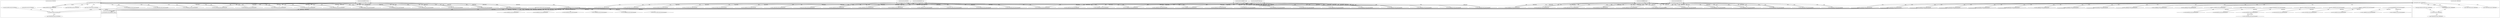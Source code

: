 digraph G {
	"1_fwatchdog#ServerID_6df85d7674-f2xxt"->"10.1.80.1:40272#ServerID_OuterContainerID"[ label="RESPONSE" ];
	"10.1.80.1:40270#ServerID_OuterContainerID"->"1_fwatchdog#ServerID_6df85d7674-f2xxt"[ label="GET" ];
	"1_fwatchdog#ServerID_6df85d7674-f2xxt"->"10.1.80.1:40270#ServerID_OuterContainerID"[ label="RESPONSE" ];
	"10.1.80.1:35270#ServerID_OuterContainerID"->"1_fwatchdog#ServerID_c8cd456c8f13"[ label="read" ];
	"10.1.80.1:42610#ServerID_OuterContainerID"->"1_fwatchdog#ServerID_8665dd9487-zwjjv"[ label="GET" ];
	"10.1.80.1:42612#ServerID_OuterContainerID"->"1_fwatchdog#ServerID_8665dd9487-zwjjv"[ label="GET" ];
	"1_fwatchdog#ServerID_8665dd9487-zwjjv"->"10.1.80.1:42612#ServerID_OuterContainerID"[ label="RESPONSE" ];
	"10.1.80.1:40272#ServerID_OuterContainerID"->"1_fwatchdog#ServerID_6df85d7674-f2xxt"[ label="GET" ];
	"1_fwatchdog#ServerID_8665dd9487-zwjjv"->"10.1.80.1:42610#ServerID_OuterContainerID"[ label="RESPONSE" ];
	"10.1.80.1:35338#ServerID_OuterContainerID"->"1_fwatchdog#ServerID_76c96688d7-4wrfp"[ label="GET" ];
	"1_fwatchdog#ServerID_76c96688d7-4wrfp"->"10.1.80.1:35338#ServerID_OuterContainerID"[ label="RESPONSE" ];
	"10.1.80.1:35336#ServerID_OuterContainerID"->"1_fwatchdog#ServerID_76c96688d7-4wrfp"[ label="GET" ];
	"1_fwatchdog#ServerID_76c96688d7-4wrfp"->"10.1.80.1:35336#ServerID_OuterContainerID"[ label="RESPONSE" ];
	"10.1.80.1:35305#ServerID_OuterContainerID"->"1_fwatchdog#ServerID_68977fd5c9-qtcgc"[ label="GET" ];
	"1_fwatchdog#ServerID_68977fd5c9-qtcgc"->"10.1.80.1:35305#ServerID_OuterContainerID"[ label="RESPONSE" ];
	"1_fwatchdog#ServerID_c8cd456c8f13"->"10.1.80.1:35270#ServerID_OuterContainerID"[ label="write" ];
	"10.1.80.1:35304#ServerID_OuterContainerID"->"1_fwatchdog#ServerID_68977fd5c9-qtcgc"[ label="GET" ];
	"1_fwatchdog#ServerID_68977fd5c9-qtcgc"->"10.1.80.1:35304#ServerID_OuterContainerID"[ label="RESPONSE" ];
	"10.1.80.1:48252#ServerID_OuterContainerID"->"1_fwatchdog#ServerID_5fff9df6cf-4xmj9"[ label="GET" ];
	"10.1.80.1:35272#ServerID_OuterContainerID"->"1_fwatchdog#ServerID_c8cd456c8f13"[ label="read" ];
	"1_fwatchdog#ServerID_5fff9df6cf-4xmj9"->"10.1.80.1:48252#ServerID_OuterContainerID"[ label="RESPONSE" ];
	"10.1.80.1:48250#ServerID_OuterContainerID"->"1_fwatchdog#ServerID_5fff9df6cf-4xmj9"[ label="GET" ];
	"1_fwatchdog#ServerID_5fff9df6cf-4xmj9"->"10.1.80.1:48250#ServerID_OuterContainerID"[ label="RESPONSE" ];
	"10.1.80.1:45122#ServerID_OuterContainerID"->"1_fwatchdog#ServerID_5f846fd567-g8dn6"[ label="GET" ];
	"1_fwatchdog#ServerID_c8cd456c8f13"->"10.1.80.1:35272#ServerID_OuterContainerID"[ label="write" ];
	"1_fwatchdog#ServerID_5f846fd567-g8dn6"->"10.1.80.1:45122#ServerID_OuterContainerID"[ label="RESPONSE" ];
	"10.1.80.1:45120#ServerID_OuterContainerID"->"1_fwatchdog#ServerID_5f846fd567-g8dn6"[ label="GET" ];
	"10.1.80.1:40306#ServerID_OuterContainerID"->"1_fwatchdog#ServerID_6df85d7674-f2xxt"[ label="GET" ];
	"1_fwatchdog#ServerID_5f846fd567-g8dn6"->"10.1.80.1:45120#ServerID_OuterContainerID"[ label="RESPONSE" ];
	"1_fwatchdog#ServerID_6df85d7674-f2xxt"->"10.1.80.1:40306#ServerID_OuterContainerID"[ label="RESPONSE" ];
	"10.1.80.1:40308#ServerID_OuterContainerID"->"1_fwatchdog#ServerID_6df85d7674-f2xxt"[ label="GET" ];
	"1_fwatchdog#ServerID_6df85d7674-f2xxt"->"10.1.80.1:40308#ServerID_OuterContainerID"[ label="RESPONSE" ];
	"10.1.80.1:48214#ServerID_OuterContainerID"->"1_fwatchdog#ServerID_5bd30c3565a4"[ label="read" ];
	"10.1.80.1:42648#ServerID_OuterContainerID"->"1_fwatchdog#ServerID_8665dd9487-zwjjv"[ label="GET" ];
	"1_fwatchdog#ServerID_8665dd9487-zwjjv"->"10.1.80.1:42648#ServerID_OuterContainerID"[ label="RESPONSE" ];
	"10.1.80.1:42649#ServerID_OuterContainerID"->"1_fwatchdog#ServerID_8665dd9487-zwjjv"[ label="GET" ];
	"1_fwatchdog#ServerID_8665dd9487-zwjjv"->"10.1.80.1:42649#ServerID_OuterContainerID"[ label="RESPONSE" ];
	"10.1.80.1:48216#ServerID_OuterContainerID"->"1_fwatchdog#ServerID_5bd30c3565a4"[ label="read" ];
	"1_fwatchdog#ServerID_5bd30c3565a4"->"10.1.80.1:48216#ServerID_OuterContainerID"[ label="write" ];
	"1_fwatchdog#ServerID_5bd30c3565a4"->"10.1.80.1:48214#ServerID_OuterContainerID"[ label="write" ];
	"10.1.80.1:35381#ServerID_OuterContainerID"->"1_fwatchdog#ServerID_76c96688d7-4wrfp"[ label="GET" ];
	"10.1.80.1:35380#ServerID_OuterContainerID"->"1_fwatchdog#ServerID_76c96688d7-4wrfp"[ label="GET" ];
	"1_fwatchdog#ServerID_76c96688d7-4wrfp"->"10.1.80.1:35381#ServerID_OuterContainerID"[ label="RESPONSE" ];
	"1_fwatchdog#ServerID_76c96688d7-4wrfp"->"10.1.80.1:35380#ServerID_OuterContainerID"[ label="RESPONSE" ];
	"10.1.80.1:35352#ServerID_OuterContainerID"->"1_fwatchdog#ServerID_68977fd5c9-qtcgc"[ label="GET" ];
	"10.1.80.1:35354#ServerID_OuterContainerID"->"1_fwatchdog#ServerID_68977fd5c9-qtcgc"[ label="GET" ];
	"1_fwatchdog#ServerID_68977fd5c9-qtcgc"->"10.1.80.1:35354#ServerID_OuterContainerID"[ label="RESPONSE" ];
	"1_fwatchdog#ServerID_68977fd5c9-qtcgc"->"10.1.80.1:35352#ServerID_OuterContainerID"[ label="RESPONSE" ];
	"10.1.80.93:57898#ServerID_OuterContainerID"->"1_fwatchdog#ServerID_6df85d7674-f2xxt"[ label="POST" ];
	"1_fwatchdog#ServerID_6df85d7674-f2xxt"->"gateway:8080#ServerID_OuterContainerID"[ label="POST" ];
	"1_fwatchdog#ServerID_6df85d7674-f2xxt"->"10.1.80.93:8080#ServerID_OuterContainerID"[ label="POST" ];
	"10.1.80.93:49910#ServerID_OuterContainerID"->"1_fwatchdog#ServerID_5f846fd567-g8dn6"[ label="POST" ];
	"1_fwatchdog#ServerID_5f846fd567-g8dn6"->"10.1.80.93:49910#ServerID_OuterContainerID"[ label="RESPONSE" ];
	"10.1.80.93:8080#ServerID_OuterContainerID"->"1_fwatchdog#ServerID_6df85d7674-f2xxt"[ label="RESPONSE" ];
	"gateway:8080#ServerID_OuterContainerID"->"1_fwatchdog#ServerID_6df85d7674-f2xxt"[ label="RESPONSE" ];
	"1_fwatchdog#ServerID_6df85d7674-f2xxt"->"10.1.80.93:57898#ServerID_OuterContainerID"[ label="RESPONSE" ];
	"10.1.80.1:48316#ServerID_OuterContainerID"->"1_fwatchdog#ServerID_5fff9df6cf-4xmj9"[ label="GET" ];
	"10.1.80.1:48317#ServerID_OuterContainerID"->"1_fwatchdog#ServerID_5fff9df6cf-4xmj9"[ label="GET" ];
	"1_fwatchdog#ServerID_5fff9df6cf-4xmj9"->"10.1.80.1:48316#ServerID_OuterContainerID"[ label="RESPONSE" ];
	"10.1.80.1:45084#ServerID_OuterContainerID"->"1_fwatchdog#ServerID_7cf8268e6ab5"[ label="read" ];
	"10.1.80.1:45086#ServerID_OuterContainerID"->"1_fwatchdog#ServerID_7cf8268e6ab5"[ label="read" ];
	"1_fwatchdog#ServerID_7cf8268e6ab5"->"10.1.80.1:45086#ServerID_OuterContainerID"[ label="write" ];
	"1_fwatchdog#ServerID_5fff9df6cf-4xmj9"->"10.1.80.1:48317#ServerID_OuterContainerID"[ label="RESPONSE" ];
	"10.1.80.1:45188#ServerID_OuterContainerID"->"1_fwatchdog#ServerID_5f846fd567-g8dn6"[ label="GET" ];
	"1_fwatchdog#ServerID_5f846fd567-g8dn6"->"10.1.80.1:45188#ServerID_OuterContainerID"[ label="RESPONSE" ];
	"10.1.80.1:45186#ServerID_OuterContainerID"->"1_fwatchdog#ServerID_5f846fd567-g8dn6"[ label="GET" ];
	"1_fwatchdog#ServerID_7cf8268e6ab5"->"10.1.80.1:45084#ServerID_OuterContainerID"[ label="write" ];
	"1_fwatchdog#ServerID_5f846fd567-g8dn6"->"10.1.80.1:45186#ServerID_OuterContainerID"[ label="RESPONSE" ];
	"10.1.80.1:40374#ServerID_OuterContainerID"->"1_fwatchdog#ServerID_6df85d7674-f2xxt"[ label="GET" ];
	"10.1.80.1:40372#ServerID_OuterContainerID"->"1_fwatchdog#ServerID_6df85d7674-f2xxt"[ label="GET" ];
	"1_fwatchdog#ServerID_6df85d7674-f2xxt"->"10.1.80.1:40374#ServerID_OuterContainerID"[ label="RESPONSE" ];
	"10.1.80.1:40272#ServerID_OuterContainerID"->"1_fwatchdog#ServerID_2347d2f455dd"[ label="read" ];
	"1_fwatchdog#ServerID_6df85d7674-f2xxt"->"10.1.80.1:40372#ServerID_OuterContainerID"[ label="RESPONSE" ];
	"10.1.80.1:42712#ServerID_OuterContainerID"->"1_fwatchdog#ServerID_8665dd9487-zwjjv"[ label="GET" ];
	"10.1.80.1:42710#ServerID_OuterContainerID"->"1_fwatchdog#ServerID_8665dd9487-zwjjv"[ label="GET" ];
	"10.1.80.1:40270#ServerID_OuterContainerID"->"1_fwatchdog#ServerID_2347d2f455dd"[ label="read" ];
	"1_fwatchdog#ServerID_8665dd9487-zwjjv"->"10.1.80.1:42712#ServerID_OuterContainerID"[ label="RESPONSE" ];
	"1_fwatchdog#ServerID_8665dd9487-zwjjv"->"10.1.80.1:42710#ServerID_OuterContainerID"[ label="RESPONSE" ];
	"10.1.80.1:35437#ServerID_OuterContainerID"->"1_fwatchdog#ServerID_76c96688d7-4wrfp"[ label="GET" ];
	"1_fwatchdog#ServerID_76c96688d7-4wrfp"->"10.1.80.1:35437#ServerID_OuterContainerID"[ label="RESPONSE" ];
	"10.1.80.1:35436#ServerID_OuterContainerID"->"1_fwatchdog#ServerID_76c96688d7-4wrfp"[ label="GET" ];
	"1_fwatchdog#ServerID_2347d2f455dd"->"10.1.80.1:40270#ServerID_OuterContainerID"[ label="write" ];
	"1_fwatchdog#ServerID_76c96688d7-4wrfp"->"10.1.80.1:35436#ServerID_OuterContainerID"[ label="RESPONSE" ];
	"10.1.80.1:35404#ServerID_OuterContainerID"->"1_fwatchdog#ServerID_68977fd5c9-qtcgc"[ label="GET" ];
	"1_fwatchdog#ServerID_68977fd5c9-qtcgc"->"10.1.80.1:35404#ServerID_OuterContainerID"[ label="RESPONSE" ];
	"10.1.80.1:35406#ServerID_OuterContainerID"->"1_fwatchdog#ServerID_68977fd5c9-qtcgc"[ label="GET" ];
	"1_fwatchdog#ServerID_68977fd5c9-qtcgc"->"10.1.80.1:35406#ServerID_OuterContainerID"[ label="RESPONSE" ];
	"10.1.80.1:48348#ServerID_OuterContainerID"->"1_fwatchdog#ServerID_5fff9df6cf-4xmj9"[ label="GET" ];
	"1_fwatchdog#ServerID_5fff9df6cf-4xmj9"->"10.1.80.1:48348#ServerID_OuterContainerID"[ label="RESPONSE" ];
	"10.1.80.1:48346#ServerID_OuterContainerID"->"1_fwatchdog#ServerID_5fff9df6cf-4xmj9"[ label="GET" ];
	"1_fwatchdog#ServerID_2347d2f455dd"->"10.1.80.1:40272#ServerID_OuterContainerID"[ label="write" ];
	"1_fwatchdog#ServerID_5fff9df6cf-4xmj9"->"10.1.80.1:48346#ServerID_OuterContainerID"[ label="RESPONSE" ];
	"10.1.80.1:45216#ServerID_OuterContainerID"->"1_fwatchdog#ServerID_5f846fd567-g8dn6"[ label="GET" ];
	"1_fwatchdog#ServerID_5f846fd567-g8dn6"->"10.1.80.1:45216#ServerID_OuterContainerID"[ label="RESPONSE" ];
	"10.1.80.1:45218#ServerID_OuterContainerID"->"1_fwatchdog#ServerID_5f846fd567-g8dn6"[ label="GET" ];
	"1_fwatchdog#ServerID_5f846fd567-g8dn6"->"10.1.80.1:45218#ServerID_OuterContainerID"[ label="RESPONSE" ];
	"10.1.80.1:35304#ServerID_OuterContainerID"->"1_fwatchdog#ServerID_c8cd456c8f13"[ label="read" ];
	"10.1.80.1:40402#ServerID_OuterContainerID"->"1_fwatchdog#ServerID_6df85d7674-f2xxt"[ label="GET" ];
	"10.1.80.1:40403#ServerID_OuterContainerID"->"1_fwatchdog#ServerID_6df85d7674-f2xxt"[ label="GET" ];
	"10.1.80.1:35305#ServerID_OuterContainerID"->"1_fwatchdog#ServerID_c8cd456c8f13"[ label="read" ];
	"1_fwatchdog#ServerID_6df85d7674-f2xxt"->"10.1.80.1:40402#ServerID_OuterContainerID"[ label="RESPONSE" ];
	"1_fwatchdog#ServerID_c8cd456c8f13"->"10.1.80.1:35305#ServerID_OuterContainerID"[ label="write" ];
	"1_fwatchdog#ServerID_6df85d7674-f2xxt"->"10.1.80.1:40403#ServerID_OuterContainerID"[ label="RESPONSE" ];
	"10.1.80.1:42742#ServerID_OuterContainerID"->"1_fwatchdog#ServerID_8665dd9487-zwjjv"[ label="GET" ];
	"10.1.80.1:42740#ServerID_OuterContainerID"->"1_fwatchdog#ServerID_8665dd9487-zwjjv"[ label="GET" ];
	"1_fwatchdog#ServerID_8665dd9487-zwjjv"->"10.1.80.1:42740#ServerID_OuterContainerID"[ label="RESPONSE" ];
	"1_fwatchdog#ServerID_8665dd9487-zwjjv"->"10.1.80.1:42742#ServerID_OuterContainerID"[ label="RESPONSE" ];
	"10.1.80.1:35466#ServerID_OuterContainerID"->"1_fwatchdog#ServerID_76c96688d7-4wrfp"[ label="GET" ];
	"1_fwatchdog#ServerID_76c96688d7-4wrfp"->"10.1.80.1:35466#ServerID_OuterContainerID"[ label="RESPONSE" ];
	"1_fwatchdog#ServerID_c8cd456c8f13"->"10.1.80.1:35304#ServerID_OuterContainerID"[ label="write" ];
	"10.1.80.1:35467#ServerID_OuterContainerID"->"1_fwatchdog#ServerID_76c96688d7-4wrfp"[ label="GET" ];
	"1_fwatchdog#ServerID_76c96688d7-4wrfp"->"10.1.80.1:35467#ServerID_OuterContainerID"[ label="RESPONSE" ];
	"10.1.80.1:35434#ServerID_OuterContainerID"->"1_fwatchdog#ServerID_68977fd5c9-qtcgc"[ label="GET" ];
	"1_fwatchdog#ServerID_68977fd5c9-qtcgc"->"10.1.80.1:35434#ServerID_OuterContainerID"[ label="RESPONSE" ];
	"10.1.80.1:48252#ServerID_OuterContainerID"->"1_fwatchdog#ServerID_5bd30c3565a4"[ label="read" ];
	"10.1.80.1:35436#ServerID_OuterContainerID"->"1_fwatchdog#ServerID_68977fd5c9-qtcgc"[ label="GET" ];
	"1_fwatchdog#ServerID_68977fd5c9-qtcgc"->"10.1.80.1:35436#ServerID_OuterContainerID"[ label="RESPONSE" ];
	"1_fwatchdog#ServerID_5bd30c3565a4"->"10.1.80.1:48252#ServerID_OuterContainerID"[ label="write" ];
	"10.1.80.1:48250#ServerID_OuterContainerID"->"1_fwatchdog#ServerID_5bd30c3565a4"[ label="read" ];
	"10.1.80.1:48382#ServerID_OuterContainerID"->"1_fwatchdog#ServerID_5fff9df6cf-4xmj9"[ label="GET" ];
	"1_fwatchdog#ServerID_5fff9df6cf-4xmj9"->"10.1.80.1:48382#ServerID_OuterContainerID"[ label="RESPONSE" ];
	"10.1.80.1:48380#ServerID_OuterContainerID"->"1_fwatchdog#ServerID_5fff9df6cf-4xmj9"[ label="GET" ];
	"1_fwatchdog#ServerID_5fff9df6cf-4xmj9"->"10.1.80.1:48380#ServerID_OuterContainerID"[ label="RESPONSE" ];
	"10.1.80.1:45252#ServerID_OuterContainerID"->"1_fwatchdog#ServerID_5f846fd567-g8dn6"[ label="GET" ];
	"1_fwatchdog#ServerID_5bd30c3565a4"->"10.1.80.1:48250#ServerID_OuterContainerID"[ label="write" ];
	"1_fwatchdog#ServerID_5f846fd567-g8dn6"->"10.1.80.1:45252#ServerID_OuterContainerID"[ label="RESPONSE" ];
	"10.1.80.1:45250#ServerID_OuterContainerID"->"1_fwatchdog#ServerID_5f846fd567-g8dn6"[ label="GET" ];
	"1_fwatchdog#ServerID_5f846fd567-g8dn6"->"10.1.80.1:45250#ServerID_OuterContainerID"[ label="RESPONSE" ];
	"10.1.80.1:45120#ServerID_OuterContainerID"->"1_fwatchdog#ServerID_7cf8268e6ab5"[ label="read" ];
	"10.1.80.1:40438#ServerID_OuterContainerID"->"1_fwatchdog#ServerID_6df85d7674-f2xxt"[ label="GET" ];
	"10.1.80.1:45122#ServerID_OuterContainerID"->"1_fwatchdog#ServerID_7cf8268e6ab5"[ label="read" ];
	"1_fwatchdog#ServerID_6df85d7674-f2xxt"->"10.1.80.1:40438#ServerID_OuterContainerID"[ label="RESPONSE" ];
	"10.1.80.1:40436#ServerID_OuterContainerID"->"1_fwatchdog#ServerID_6df85d7674-f2xxt"[ label="GET" ];
	"1_fwatchdog#ServerID_7cf8268e6ab5"->"10.1.80.1:45122#ServerID_OuterContainerID"[ label="write" ];
	"1_fwatchdog#ServerID_7cf8268e6ab5"->"10.1.80.1:45120#ServerID_OuterContainerID"[ label="write" ];
	"10.1.80.1:40306#ServerID_OuterContainerID"->"1_fwatchdog#ServerID_2347d2f455dd"[ label="read" ];
	"1_fwatchdog#ServerID_2347d2f455dd"->"10.1.80.1:40306#ServerID_OuterContainerID"[ label="write" ];
	"10.1.80.1:40308#ServerID_OuterContainerID"->"1_fwatchdog#ServerID_2347d2f455dd"[ label="read" ];
	"1_fwatchdog#ServerID_2347d2f455dd"->"10.1.80.1:40308#ServerID_OuterContainerID"[ label="write" ];
	"10.1.80.1:35352#ServerID_OuterContainerID"->"1_fwatchdog#ServerID_c8cd456c8f13"[ label="read" ];
	"10.1.80.1:35354#ServerID_OuterContainerID"->"1_fwatchdog#ServerID_c8cd456c8f13"[ label="read" ];
	"1_fwatchdog#ServerID_c8cd456c8f13"->"10.1.80.1:35354#ServerID_OuterContainerID"[ label="write" ];
	"1_fwatchdog#ServerID_c8cd456c8f13"->"10.1.80.1:35352#ServerID_OuterContainerID"[ label="write" ];
	"10.1.80.93:57898#ServerID_OuterContainerID"->"1_fwatchdog#ServerID_2347d2f455dd"[ label="read" ];
	"1_fwatchdog#ServerID_2347d2f455dd"->"localhost:3000#ServerID_2347d2f455dd"[ label="connect" ];
	"1_fwatchdog#ServerID_2347d2f455dd"->"pipe:[7844706]#ServerID_2347d2f455dd"[ label="write" ];
	"1_fwatchdog#ServerID_6df85d7674-f2xxt"->"10.1.80.1:40436#ServerID_OuterContainerID"[ label="RESPONSE" ];
	"10.1.80.1:42774#ServerID_OuterContainerID"->"1_fwatchdog#ServerID_8665dd9487-zwjjv"[ label="GET" ];
	"1_fwatchdog#ServerID_8665dd9487-zwjjv"->"10.1.80.1:42774#ServerID_OuterContainerID"[ label="RESPONSE" ];
	"10.1.80.1:42776#ServerID_OuterContainerID"->"1_fwatchdog#ServerID_8665dd9487-zwjjv"[ label="GET" ];
	"1_fwatchdog#ServerID_8665dd9487-zwjjv"->"10.1.80.1:42776#ServerID_OuterContainerID"[ label="RESPONSE" ];
	"10.1.80.1:35500#ServerID_OuterContainerID"->"1_fwatchdog#ServerID_76c96688d7-4wrfp"[ label="GET" ];
	"1_fwatchdog#ServerID_76c96688d7-4wrfp"->"10.1.80.1:35500#ServerID_OuterContainerID"[ label="RESPONSE" ];
	"10.1.80.1:35502#ServerID_OuterContainerID"->"1_fwatchdog#ServerID_76c96688d7-4wrfp"[ label="GET" ];
	"1_fwatchdog#ServerID_76c96688d7-4wrfp"->"10.1.80.1:35502#ServerID_OuterContainerID"[ label="RESPONSE" ];
	"10.1.80.1:35469#ServerID_OuterContainerID"->"1_fwatchdog#ServerID_68977fd5c9-qtcgc"[ label="GET" ];
	"1_fwatchdog#ServerID_68977fd5c9-qtcgc"->"10.1.80.1:35469#ServerID_OuterContainerID"[ label="RESPONSE" ];
	"10.1.80.1:35468#ServerID_OuterContainerID"->"1_fwatchdog#ServerID_68977fd5c9-qtcgc"[ label="GET" ];
	"1_fwatchdog#ServerID_68977fd5c9-qtcgc"->"10.1.80.1:35468#ServerID_OuterContainerID"[ label="RESPONSE" ];
	"10.1.80.1:48412#ServerID_OuterContainerID"->"1_fwatchdog#ServerID_5fff9df6cf-4xmj9"[ label="GET" ];
	"1_fwatchdog#ServerID_5fff9df6cf-4xmj9"->"10.1.80.1:48412#ServerID_OuterContainerID"[ label="RESPONSE" ];
	"10.1.80.1:48413#ServerID_OuterContainerID"->"1_fwatchdog#ServerID_5fff9df6cf-4xmj9"[ label="GET" ];
	"1_fwatchdog#ServerID_5fff9df6cf-4xmj9"->"10.1.80.1:48413#ServerID_OuterContainerID"[ label="RESPONSE" ];
	"10.1.80.1:45284#ServerID_OuterContainerID"->"1_fwatchdog#ServerID_5f846fd567-g8dn6"[ label="GET" ];
	"localhost:3000#ServerID_2347d2f455dd"->"1_fwatchdog#ServerID_2347d2f455dd"[ label="read" ];
	"1_fwatchdog#ServerID_2347d2f455dd"->"localhost:3000#ServerID_2347d2f455dd"[ label="write" ];
	"localhost:3000#ServerID_2347d2f455dd"->"13_node#ServerID_2347d2f455dd"[ label="read" ];
	"13_node#ServerID_2347d2f455dd"->"pipe:[7845926]#ServerID_2347d2f455dd"[ label="write" ];
	"/etc/hosts#ServerID_2347d2f455dd"->"13_node#ServerID_2347d2f455dd"[ label="read" ];
	"/etc/resolv.conf#ServerID_2347d2f455dd"->"13_node#ServerID_2347d2f455dd"[ label="read" ];
	"13_node#ServerID_2347d2f455dd"->"10.152.183.10:53#ServerID_OuterContainerID"[ label="sendto" ];
	"10.152.183.10:53#ServerID_OuterContainerID"->"13_node#ServerID_2347d2f455dd"[ label="recvfrom" ];
	"1_fwatchdog#ServerID_7cf8268e6ab5"->"localhost:3000#ServerID_7cf8268e6ab5"[ label="connect" ];
	"13_node#ServerID_2347d2f455dd"->"gateway:8080#ServerID_OuterContainerID"[ label="connect" ];
	"localhost:3000#ServerID_7cf8268e6ab5"->"1_fwatchdog#ServerID_7cf8268e6ab5"[ label="read" ];
	"1_fwatchdog#ServerID_7cf8268e6ab5"->"pipe:[7845975]#ServerID_7cf8268e6ab5"[ label="write" ];
	"1_fwatchdog#ServerID_7cf8268e6ab5"->"localhost:3000#ServerID_7cf8268e6ab5"[ label="write" ];
	"10.1.80.93:49910#ServerID_OuterContainerID"->"1_fwatchdog#ServerID_7cf8268e6ab5"[ label="read" ];
	"localhost:3000#ServerID_7cf8268e6ab5"->"13_node#ServerID_7cf8268e6ab5"[ label="read" ];
	"13_node#ServerID_7cf8268e6ab5"->"pipe:[7845600]#ServerID_7cf8268e6ab5"[ label="write" ];
	"/home/app/credentials.txt#ServerID_7cf8268e6ab5"->"13_node#ServerID_7cf8268e6ab5"[ label="read" ];
	"1_fwatchdog#ServerID_7cf8268e6ab5"->"pipe:[7845976]#ServerID_7cf8268e6ab5"[ label="write" ];
	"1_fwatchdog#ServerID_7cf8268e6ab5"->"10.1.80.93:49910#ServerID_OuterContainerID"[ label="write" ];
	"1_fwatchdog#ServerID_2347d2f455dd"->"pipe:[7844707]#ServerID_2347d2f455dd"[ label="write" ];
	"1_fwatchdog#ServerID_2347d2f455dd"->"10.1.80.93:57898#ServerID_OuterContainerID"[ label="write" ];
	"10.1.80.1:48316#ServerID_OuterContainerID"->"1_fwatchdog#ServerID_5bd30c3565a4"[ label="read" ];
	"10.1.80.1:48317#ServerID_OuterContainerID"->"1_fwatchdog#ServerID_5bd30c3565a4"[ label="read" ];
	"1_fwatchdog#ServerID_5bd30c3565a4"->"10.1.80.1:48316#ServerID_OuterContainerID"[ label="write" ];
	"1_fwatchdog#ServerID_5bd30c3565a4"->"10.1.80.1:48317#ServerID_OuterContainerID"[ label="write" ];
	"10.1.80.1:45186#ServerID_OuterContainerID"->"1_fwatchdog#ServerID_7cf8268e6ab5"[ label="read" ];
	"1_fwatchdog#ServerID_7cf8268e6ab5"->"10.1.80.1:45188#ServerID_OuterContainerID"[ label="write" ];
	"10.1.80.1:45188#ServerID_OuterContainerID"->"1_fwatchdog#ServerID_7cf8268e6ab5"[ label="read" ];
	"1_fwatchdog#ServerID_7cf8268e6ab5"->"10.1.80.1:45186#ServerID_OuterContainerID"[ label="write" ];
	"10.1.80.1:40374#ServerID_OuterContainerID"->"1_fwatchdog#ServerID_2347d2f455dd"[ label="read" ];
	"1_fwatchdog#ServerID_2347d2f455dd"->"10.1.80.1:40374#ServerID_OuterContainerID"[ label="write" ];
	"10.1.80.1:40372#ServerID_OuterContainerID"->"1_fwatchdog#ServerID_2347d2f455dd"[ label="read" ];
	"1_fwatchdog#ServerID_2347d2f455dd"->"10.1.80.1:40372#ServerID_OuterContainerID"[ label="write" ];
	"10.1.80.1:35404#ServerID_OuterContainerID"->"1_fwatchdog#ServerID_c8cd456c8f13"[ label="read" ];
	"10.1.80.1:35406#ServerID_OuterContainerID"->"1_fwatchdog#ServerID_c8cd456c8f13"[ label="read" ];
	"1_fwatchdog#ServerID_c8cd456c8f13"->"10.1.80.1:35404#ServerID_OuterContainerID"[ label="write" ];
	"10.1.80.1:48346#ServerID_OuterContainerID"->"1_fwatchdog#ServerID_5bd30c3565a4"[ label="read" ];
	"1_fwatchdog#ServerID_c8cd456c8f13"->"10.1.80.1:35406#ServerID_OuterContainerID"[ label="write" ];
	"10.1.80.1:48348#ServerID_OuterContainerID"->"1_fwatchdog#ServerID_5bd30c3565a4"[ label="read" ];
	"1_fwatchdog#ServerID_5bd30c3565a4"->"10.1.80.1:48348#ServerID_OuterContainerID"[ label="write" ];
	"1_fwatchdog#ServerID_5bd30c3565a4"->"10.1.80.1:48346#ServerID_OuterContainerID"[ label="write" ];
	"10.1.80.1:45216#ServerID_OuterContainerID"->"1_fwatchdog#ServerID_7cf8268e6ab5"[ label="read" ];
	"1_fwatchdog#ServerID_7cf8268e6ab5"->"10.1.80.1:45216#ServerID_OuterContainerID"[ label="write" ];
	"10.1.80.1:45218#ServerID_OuterContainerID"->"1_fwatchdog#ServerID_7cf8268e6ab5"[ label="read" ];
	"1_fwatchdog#ServerID_7cf8268e6ab5"->"10.1.80.1:45218#ServerID_OuterContainerID"[ label="write" ];
	"10.1.80.1:40402#ServerID_OuterContainerID"->"1_fwatchdog#ServerID_2347d2f455dd"[ label="read" ];
	"1_fwatchdog#ServerID_2347d2f455dd"->"10.1.80.1:40402#ServerID_OuterContainerID"[ label="write" ];
	"10.1.80.1:40403#ServerID_OuterContainerID"->"1_fwatchdog#ServerID_2347d2f455dd"[ label="read" ];
	"10.1.80.1:35434#ServerID_OuterContainerID"->"1_fwatchdog#ServerID_c8cd456c8f13"[ label="read" ];
	"1_fwatchdog#ServerID_2347d2f455dd"->"10.1.80.1:40403#ServerID_OuterContainerID"[ label="write" ];
	"1_fwatchdog#ServerID_c8cd456c8f13"->"10.1.80.1:35434#ServerID_OuterContainerID"[ label="write" ];
	"10.1.80.1:35436#ServerID_OuterContainerID"->"1_fwatchdog#ServerID_c8cd456c8f13"[ label="read" ];
	"1_fwatchdog#ServerID_c8cd456c8f13"->"10.1.80.1:35436#ServerID_OuterContainerID"[ label="write" ];
	"10.1.80.1:48382#ServerID_OuterContainerID"->"1_fwatchdog#ServerID_5bd30c3565a4"[ label="read" ];
	"1_fwatchdog#ServerID_5bd30c3565a4"->"10.1.80.1:48382#ServerID_OuterContainerID"[ label="write" ];
	"10.1.80.1:48380#ServerID_OuterContainerID"->"1_fwatchdog#ServerID_5bd30c3565a4"[ label="read" ];
	"1_fwatchdog#ServerID_5bd30c3565a4"->"10.1.80.1:48380#ServerID_OuterContainerID"[ label="write" ];
	"10.1.80.1:45250#ServerID_OuterContainerID"->"1_fwatchdog#ServerID_7cf8268e6ab5"[ label="read" ];
	"10.1.80.1:45252#ServerID_OuterContainerID"->"1_fwatchdog#ServerID_7cf8268e6ab5"[ label="read" ];
	"1_fwatchdog#ServerID_7cf8268e6ab5"->"10.1.80.1:45252#ServerID_OuterContainerID"[ label="write" ];
	"1_fwatchdog#ServerID_7cf8268e6ab5"->"10.1.80.1:45250#ServerID_OuterContainerID"[ label="write" ];
	"10.1.80.1:40438#ServerID_OuterContainerID"->"1_fwatchdog#ServerID_2347d2f455dd"[ label="read" ];
	"1_fwatchdog#ServerID_2347d2f455dd"->"10.1.80.1:40438#ServerID_OuterContainerID"[ label="write" ];
	"10.1.80.1:40436#ServerID_OuterContainerID"->"1_fwatchdog#ServerID_2347d2f455dd"[ label="read" ];
	"1_fwatchdog#ServerID_2347d2f455dd"->"10.1.80.1:40436#ServerID_OuterContainerID"[ label="write" ];
	"10.1.80.1:35468#ServerID_OuterContainerID"->"1_fwatchdog#ServerID_c8cd456c8f13"[ label="read" ];
	"1_fwatchdog#ServerID_c8cd456c8f13"->"10.1.80.1:35469#ServerID_OuterContainerID"[ label="write" ];
	"10.1.80.1:35469#ServerID_OuterContainerID"->"1_fwatchdog#ServerID_c8cd456c8f13"[ label="read" ];
	"1_fwatchdog#ServerID_c8cd456c8f13"->"10.1.80.1:35468#ServerID_OuterContainerID"[ label="write" ];
	"10.1.80.1:48412#ServerID_OuterContainerID"->"1_fwatchdog#ServerID_5bd30c3565a4"[ label="read" ];
	"1_fwatchdog#ServerID_5bd30c3565a4"->"10.1.80.1:48412#ServerID_OuterContainerID"[ label="write" ];
	"10.1.80.1:48413#ServerID_OuterContainerID"->"1_fwatchdog#ServerID_5bd30c3565a4"[ label="read" ];
	"1_fwatchdog#ServerID_5bd30c3565a4"->"10.1.80.1:48413#ServerID_OuterContainerID"[ label="write" ];
	"10.1.80.1:45284#ServerID_OuterContainerID"->"1_fwatchdog#ServerID_7cf8268e6ab5"[ label="read" ];
	"10.1.80.1:45282#ServerID_OuterContainerID"->"1_fwatchdog#ServerID_7cf8268e6ab5"[ label="read" ];
	"1_fwatchdog#ServerID_7cf8268e6ab5"->"10.1.80.1:45284#ServerID_OuterContainerID"[ label="write" ];
	"1_fwatchdog#ServerID_7cf8268e6ab5"->"10.1.80.1:45282#ServerID_OuterContainerID"[ label="write" ];
	"10.1.80.1:40468#ServerID_OuterContainerID"->"1_fwatchdog#ServerID_2347d2f455dd"[ label="read" ];
	"1_fwatchdog#ServerID_2347d2f455dd"->"10.1.80.1:40468#ServerID_OuterContainerID"[ label="write" ];
	"10.1.80.1:40470#ServerID_OuterContainerID"->"1_fwatchdog#ServerID_2347d2f455dd"[ label="read" ];
	"1_fwatchdog#ServerID_2347d2f455dd"->"10.1.80.1:40470#ServerID_OuterContainerID"[ label="write" ];
	"10.1.80.109:9090#ServerID_OuterContainerID"->"10.1.80.1:34856#ServerID_OuterContainerID"[ label="RESPONSE" ];
	"10.1.80.1:34856#ServerID_OuterContainerID"->"10.1.80.109:9090#ServerID_OuterContainerID"[ label="GET" ];
	"10.1.80.1:34866#ServerID_OuterContainerID"->"10.1.80.109:9090#ServerID_OuterContainerID"[ label="GET" ];
	"10.1.80.109:9090#ServerID_OuterContainerID"->"10.1.80.1:34866#ServerID_OuterContainerID"[ label="RESPONSE" ];
	"10.1.80.111:9093#ServerID_OuterContainerID"->"10.1.80.1:34358#ServerID_OuterContainerID"[ label="RESPONSE" ];
	"10.1.80.1:34358#ServerID_OuterContainerID"->"10.1.80.111:9093#ServerID_OuterContainerID"[ label="GET" ];
	"10.1.80.93:8080#ServerID_OuterContainerID"->"10.1.80.1:59990#ServerID_OuterContainerID"[ label="RESPONSE" ];
	"10.1.80.1:59990#ServerID_OuterContainerID"->"10.1.80.93:8080#ServerID_OuterContainerID"[ label="GET" ];
	"10.1.80.1:34378#ServerID_OuterContainerID"->"10.1.80.111:9093#ServerID_OuterContainerID"[ label="GET" ];
	"10.1.80.111:9093#ServerID_OuterContainerID"->"10.1.80.1:34378#ServerID_OuterContainerID"[ label="RESPONSE" ];
	"10.1.80.1:42634#ServerID_OuterContainerID"->"10.1.80.92:8181#ServerID_OuterContainerID"[ label="GET" ];
	"10.1.80.92:8181#ServerID_OuterContainerID"->"10.1.80.1:42634#ServerID_OuterContainerID"[ label="RESPONSE" ];
	"10.1.80.1:42178#ServerID_OuterContainerID"->"10.1.80.104:8000#ServerID_OuterContainerID"[ label="GET" ];
	"10.1.80.104:8000#ServerID_OuterContainerID"->"10.1.80.1:42178#ServerID_OuterContainerID"[ label="RESPONSE" ];
	"10.1.80.109:56936#ServerID_OuterContainerID"->"10.1.80.93:8082#ServerID_OuterContainerID"[ label="GET" ];
	"10.1.80.93:8082#ServerID_OuterContainerID"->"10.1.80.109:56936#ServerID_OuterContainerID"[ label="RESPONSE" ];
	"10.1.80.1:62080#ServerID_OuterContainerID"->"10.1.80.93:8080#ServerID_OuterContainerID"[ label="POST" ];
	"10.1.80.93:8080#ServerID_OuterContainerID"->"10.1.80.1:62080#ServerID_OuterContainerID"[ label="RESPONSE" ];
	"10.1.80.93:8080#ServerID_OuterContainerID"->"10.0.88.125:31112#ServerID_OuterContainerID"[ label="RESPONSE" ];
	"10.1.80.1:48720#ServerID_OuterContainerID"->"10.1.80.104:8000#ServerID_OuterContainerID"[ label="GET" ];
	"10.1.80.104:8000#ServerID_OuterContainerID"->"10.1.80.1:48720#ServerID_OuterContainerID"[ label="RESPONSE" ];
	"10.1.80.1:60064#ServerID_OuterContainerID"->"10.1.80.93:8080#ServerID_OuterContainerID"[ label="GET" ];
	"10.1.80.93:8080#ServerID_OuterContainerID"->"10.1.80.1:60064#ServerID_OuterContainerID"[ label="RESPONSE" ];
	"10.1.80.1:60096#ServerID_OuterContainerID"->"10.1.80.93:8080#ServerID_OuterContainerID"[ label="GET" ];
	"10.1.80.93:8080#ServerID_OuterContainerID"->"10.1.80.1:60096#ServerID_OuterContainerID"[ label="RESPONSE" ];
	"10.1.80.1:55574#ServerID_OuterContainerID"->"10.1.80.92:8080#ServerID_OuterContainerID"[ label="GET" ];
	"10.1.80.92:8080#ServerID_OuterContainerID"->"10.1.80.1:55574#ServerID_OuterContainerID"[ label="RESPONSE" ];
	"10.1.80.1:60136#ServerID_OuterContainerID"->"10.1.80.93:8080#ServerID_OuterContainerID"[ label="GET" ];
	"10.1.80.93:8080#ServerID_OuterContainerID"->"10.1.80.1:60136#ServerID_OuterContainerID"[ label="RESPONSE" ];
	subgraph "clusterServerID_2347d2f455dd" {
	label="clusterServerID_2347d2f455dd";
	"/etc/hosts#ServerID_2347d2f455dd" [ shape=ellipse ];
	"/etc/resolv.conf#ServerID_2347d2f455dd" [ shape=ellipse ];
	"13_node#ServerID_2347d2f455dd" [ shape=box ];
	"1_fwatchdog#ServerID_2347d2f455dd" [ shape=box ];
	"localhost:3000#ServerID_2347d2f455dd" [ shape=diamond ];
	"pipe:[7844706]#ServerID_2347d2f455dd" [ shape=ellipse ];
	"pipe:[7844707]#ServerID_2347d2f455dd" [ shape=ellipse ];
	"pipe:[7845926]#ServerID_2347d2f455dd" [ shape=ellipse ];

}
;
	subgraph "clusterServerID_5bd30c3565a4" {
	label="clusterServerID_5bd30c3565a4";
	"1_fwatchdog#ServerID_5bd30c3565a4" [ shape=box ];

}
;
	subgraph "clusterServerID_5f846fd567-g8dn6" {
	label="clusterServerID_5f846fd567-g8dn6";
	"1_fwatchdog#ServerID_5f846fd567-g8dn6" [ shape=box ];

}
;
	subgraph "clusterServerID_5fff9df6cf-4xmj9" {
	label="clusterServerID_5fff9df6cf-4xmj9";
	"1_fwatchdog#ServerID_5fff9df6cf-4xmj9" [ shape=box ];

}
;
	subgraph "clusterServerID_68977fd5c9-qtcgc" {
	label="clusterServerID_68977fd5c9-qtcgc";
	"1_fwatchdog#ServerID_68977fd5c9-qtcgc" [ shape=box ];

}
;
	subgraph "clusterServerID_6df85d7674-f2xxt" {
	label="clusterServerID_6df85d7674-f2xxt";
	"1_fwatchdog#ServerID_6df85d7674-f2xxt" [ shape=box ];

}
;
	subgraph "clusterServerID_76c96688d7-4wrfp" {
	label="clusterServerID_76c96688d7-4wrfp";
	"1_fwatchdog#ServerID_76c96688d7-4wrfp" [ shape=box ];

}
;
	subgraph "clusterServerID_7cf8268e6ab5" {
	label="clusterServerID_7cf8268e6ab5";
	"/home/app/credentials.txt#ServerID_7cf8268e6ab5" [ shape=ellipse ];
	"13_node#ServerID_7cf8268e6ab5" [ shape=box ];
	"1_fwatchdog#ServerID_7cf8268e6ab5" [ shape=box ];
	"localhost:3000#ServerID_7cf8268e6ab5" [ shape=diamond ];
	"pipe:[7845600]#ServerID_7cf8268e6ab5" [ shape=ellipse ];
	"pipe:[7845975]#ServerID_7cf8268e6ab5" [ shape=ellipse ];
	"pipe:[7845976]#ServerID_7cf8268e6ab5" [ shape=ellipse ];

}
;
	subgraph "clusterServerID_8665dd9487-zwjjv" {
	label="clusterServerID_8665dd9487-zwjjv";
	"1_fwatchdog#ServerID_8665dd9487-zwjjv" [ shape=box ];

}
;
	subgraph "clusterServerID_OuterContainerID" {
	label="clusterServerID_OuterContainerID";
	"10.0.88.125:31112#ServerID_OuterContainerID" [ shape=diamond ];
	"10.1.80.104:8000#ServerID_OuterContainerID" [ shape=diamond ];
	"10.1.80.109:56936#ServerID_OuterContainerID" [ shape=diamond ];
	"10.1.80.109:9090#ServerID_OuterContainerID" [ shape=diamond ];
	"10.1.80.111:9093#ServerID_OuterContainerID" [ shape=diamond ];
	"10.1.80.1:34358#ServerID_OuterContainerID" [ shape=diamond ];
	"10.1.80.1:34378#ServerID_OuterContainerID" [ shape=diamond ];
	"10.1.80.1:34856#ServerID_OuterContainerID" [ shape=diamond ];
	"10.1.80.1:34866#ServerID_OuterContainerID" [ shape=diamond ];
	"10.1.80.1:35270#ServerID_OuterContainerID" [ shape=diamond ];
	"10.1.80.1:35272#ServerID_OuterContainerID" [ shape=diamond ];
	"10.1.80.1:35304#ServerID_OuterContainerID" [ shape=diamond ];
	"10.1.80.1:35305#ServerID_OuterContainerID" [ shape=diamond ];
	"10.1.80.1:35336#ServerID_OuterContainerID" [ shape=diamond ];
	"10.1.80.1:35338#ServerID_OuterContainerID" [ shape=diamond ];
	"10.1.80.1:35352#ServerID_OuterContainerID" [ shape=diamond ];
	"10.1.80.1:35354#ServerID_OuterContainerID" [ shape=diamond ];
	"10.1.80.1:35380#ServerID_OuterContainerID" [ shape=diamond ];
	"10.1.80.1:35381#ServerID_OuterContainerID" [ shape=diamond ];
	"10.1.80.1:35404#ServerID_OuterContainerID" [ shape=diamond ];
	"10.1.80.1:35406#ServerID_OuterContainerID" [ shape=diamond ];
	"10.1.80.1:35434#ServerID_OuterContainerID" [ shape=diamond ];
	"10.1.80.1:35436#ServerID_OuterContainerID" [ shape=diamond ];
	"10.1.80.1:35437#ServerID_OuterContainerID" [ shape=diamond ];
	"10.1.80.1:35466#ServerID_OuterContainerID" [ shape=diamond ];
	"10.1.80.1:35467#ServerID_OuterContainerID" [ shape=diamond ];
	"10.1.80.1:35468#ServerID_OuterContainerID" [ shape=diamond ];
	"10.1.80.1:35469#ServerID_OuterContainerID" [ shape=diamond ];
	"10.1.80.1:35500#ServerID_OuterContainerID" [ shape=diamond ];
	"10.1.80.1:35502#ServerID_OuterContainerID" [ shape=diamond ];
	"10.1.80.1:40270#ServerID_OuterContainerID" [ shape=diamond ];
	"10.1.80.1:40272#ServerID_OuterContainerID" [ shape=diamond ];
	"10.1.80.1:40306#ServerID_OuterContainerID" [ shape=diamond ];
	"10.1.80.1:40308#ServerID_OuterContainerID" [ shape=diamond ];
	"10.1.80.1:40372#ServerID_OuterContainerID" [ shape=diamond ];
	"10.1.80.1:40374#ServerID_OuterContainerID" [ shape=diamond ];
	"10.1.80.1:40402#ServerID_OuterContainerID" [ shape=diamond ];
	"10.1.80.1:40403#ServerID_OuterContainerID" [ shape=diamond ];
	"10.1.80.1:40436#ServerID_OuterContainerID" [ shape=diamond ];
	"10.1.80.1:40438#ServerID_OuterContainerID" [ shape=diamond ];
	"10.1.80.1:40468#ServerID_OuterContainerID" [ shape=diamond ];
	"10.1.80.1:40470#ServerID_OuterContainerID" [ shape=diamond ];
	"10.1.80.1:42178#ServerID_OuterContainerID" [ shape=diamond ];
	"10.1.80.1:42610#ServerID_OuterContainerID" [ shape=diamond ];
	"10.1.80.1:42612#ServerID_OuterContainerID" [ shape=diamond ];
	"10.1.80.1:42634#ServerID_OuterContainerID" [ shape=diamond ];
	"10.1.80.1:42648#ServerID_OuterContainerID" [ shape=diamond ];
	"10.1.80.1:42649#ServerID_OuterContainerID" [ shape=diamond ];
	"10.1.80.1:42710#ServerID_OuterContainerID" [ shape=diamond ];
	"10.1.80.1:42712#ServerID_OuterContainerID" [ shape=diamond ];
	"10.1.80.1:42740#ServerID_OuterContainerID" [ shape=diamond ];
	"10.1.80.1:42742#ServerID_OuterContainerID" [ shape=diamond ];
	"10.1.80.1:42774#ServerID_OuterContainerID" [ shape=diamond ];
	"10.1.80.1:42776#ServerID_OuterContainerID" [ shape=diamond ];
	"10.1.80.1:45084#ServerID_OuterContainerID" [ shape=diamond ];
	"10.1.80.1:45086#ServerID_OuterContainerID" [ shape=diamond ];
	"10.1.80.1:45120#ServerID_OuterContainerID" [ shape=diamond ];
	"10.1.80.1:45122#ServerID_OuterContainerID" [ shape=diamond ];
	"10.1.80.1:45186#ServerID_OuterContainerID" [ shape=diamond ];
	"10.1.80.1:45188#ServerID_OuterContainerID" [ shape=diamond ];
	"10.1.80.1:45216#ServerID_OuterContainerID" [ shape=diamond ];
	"10.1.80.1:45218#ServerID_OuterContainerID" [ shape=diamond ];
	"10.1.80.1:45250#ServerID_OuterContainerID" [ shape=diamond ];
	"10.1.80.1:45252#ServerID_OuterContainerID" [ shape=diamond ];
	"10.1.80.1:45282#ServerID_OuterContainerID" [ shape=diamond ];
	"10.1.80.1:45284#ServerID_OuterContainerID" [ shape=diamond ];
	"10.1.80.1:48214#ServerID_OuterContainerID" [ shape=diamond ];
	"10.1.80.1:48216#ServerID_OuterContainerID" [ shape=diamond ];
	"10.1.80.1:48250#ServerID_OuterContainerID" [ shape=diamond ];
	"10.1.80.1:48252#ServerID_OuterContainerID" [ shape=diamond ];
	"10.1.80.1:48316#ServerID_OuterContainerID" [ shape=diamond ];
	"10.1.80.1:48317#ServerID_OuterContainerID" [ shape=diamond ];
	"10.1.80.1:48346#ServerID_OuterContainerID" [ shape=diamond ];
	"10.1.80.1:48348#ServerID_OuterContainerID" [ shape=diamond ];
	"10.1.80.1:48380#ServerID_OuterContainerID" [ shape=diamond ];
	"10.1.80.1:48382#ServerID_OuterContainerID" [ shape=diamond ];
	"10.1.80.1:48412#ServerID_OuterContainerID" [ shape=diamond ];
	"10.1.80.1:48413#ServerID_OuterContainerID" [ shape=diamond ];
	"10.1.80.1:48720#ServerID_OuterContainerID" [ shape=diamond ];
	"10.1.80.1:55574#ServerID_OuterContainerID" [ shape=diamond ];
	"10.1.80.1:59990#ServerID_OuterContainerID" [ shape=diamond ];
	"10.1.80.1:60064#ServerID_OuterContainerID" [ shape=diamond ];
	"10.1.80.1:60096#ServerID_OuterContainerID" [ shape=diamond ];
	"10.1.80.1:60136#ServerID_OuterContainerID" [ shape=diamond ];
	"10.1.80.1:62080#ServerID_OuterContainerID" [ shape=diamond ];
	"10.1.80.92:8080#ServerID_OuterContainerID" [ shape=diamond ];
	"10.1.80.92:8181#ServerID_OuterContainerID" [ shape=diamond ];
	"10.1.80.93:49910#ServerID_OuterContainerID" [ shape=diamond ];
	"10.1.80.93:57898#ServerID_OuterContainerID" [ shape=diamond ];
	"10.1.80.93:8080#ServerID_OuterContainerID" [ shape=diamond ];
	"10.1.80.93:8082#ServerID_OuterContainerID" [ shape=diamond ];
	"10.152.183.10:53#ServerID_OuterContainerID" [ shape=diamond ];
	"gateway:8080#ServerID_OuterContainerID" [ shape=diamond ];

}
;
	subgraph "clusterServerID_c8cd456c8f13" {
	label="clusterServerID_c8cd456c8f13";
	"1_fwatchdog#ServerID_c8cd456c8f13" [ shape=box ];

}
;

}
